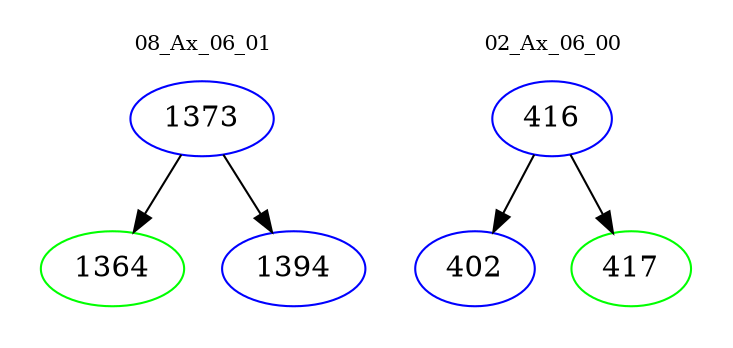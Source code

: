 digraph{
subgraph cluster_0 {
color = white
label = "08_Ax_06_01";
fontsize=10;
T0_1373 [label="1373", color="blue"]
T0_1373 -> T0_1364 [color="black"]
T0_1364 [label="1364", color="green"]
T0_1373 -> T0_1394 [color="black"]
T0_1394 [label="1394", color="blue"]
}
subgraph cluster_1 {
color = white
label = "02_Ax_06_00";
fontsize=10;
T1_416 [label="416", color="blue"]
T1_416 -> T1_402 [color="black"]
T1_402 [label="402", color="blue"]
T1_416 -> T1_417 [color="black"]
T1_417 [label="417", color="green"]
}
}
